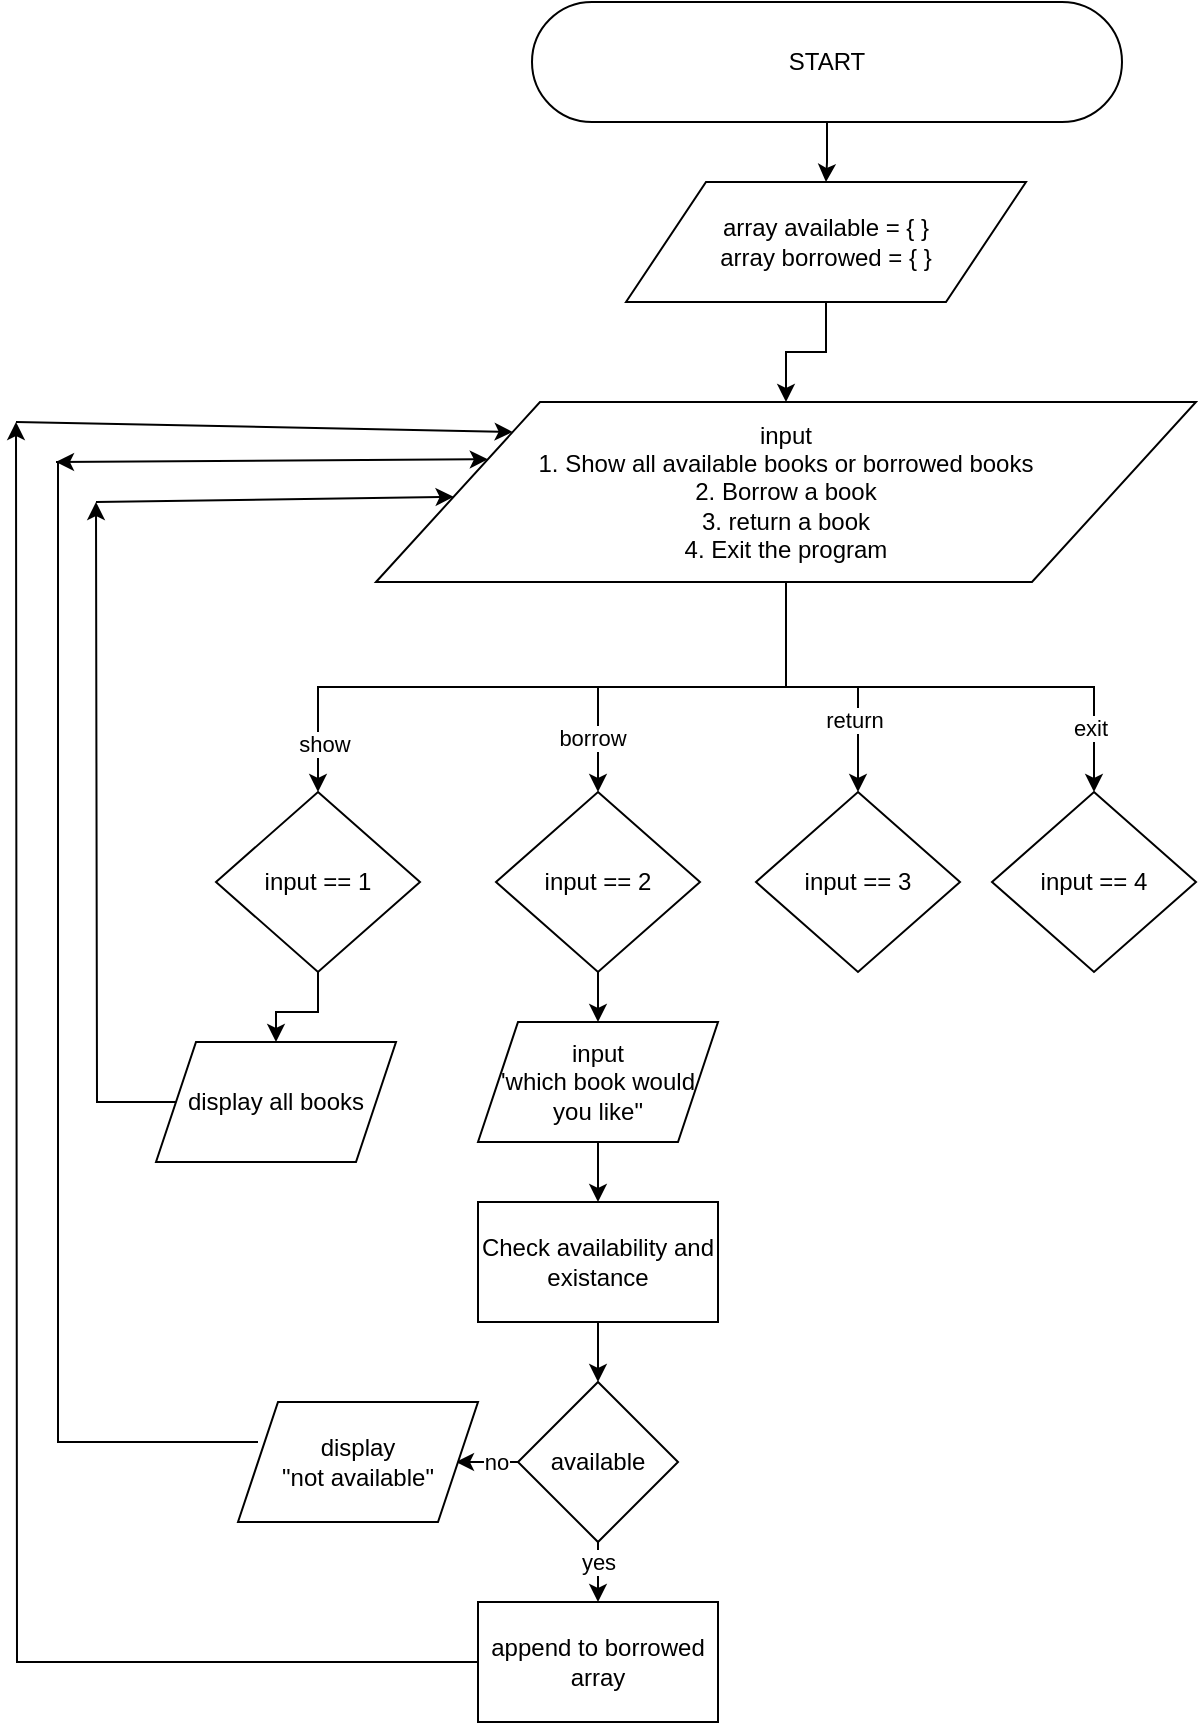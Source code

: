 <mxfile version="24.7.6">
  <diagram name="Page-1" id="DHsa5lvED0M3eIcVC6nB">
    <mxGraphModel dx="882" dy="775" grid="1" gridSize="10" guides="1" tooltips="1" connect="1" arrows="1" fold="1" page="1" pageScale="1" pageWidth="850" pageHeight="1100" math="0" shadow="0">
      <root>
        <mxCell id="0" />
        <mxCell id="1" parent="0" />
        <mxCell id="sJq7fc1-JX0jqCLRet9U-3" value="" style="edgeStyle=orthogonalEdgeStyle;rounded=0;orthogonalLoop=1;jettySize=auto;html=1;" edge="1" parent="1" source="sJq7fc1-JX0jqCLRet9U-1" target="sJq7fc1-JX0jqCLRet9U-2">
          <mxGeometry relative="1" as="geometry" />
        </mxCell>
        <mxCell id="sJq7fc1-JX0jqCLRet9U-1" value="START" style="html=1;dashed=0;whiteSpace=wrap;shape=mxgraph.dfd.start" vertex="1" parent="1">
          <mxGeometry x="278" y="110" width="295" height="60" as="geometry" />
        </mxCell>
        <mxCell id="sJq7fc1-JX0jqCLRet9U-5" value="" style="edgeStyle=orthogonalEdgeStyle;rounded=0;orthogonalLoop=1;jettySize=auto;html=1;" edge="1" parent="1" source="sJq7fc1-JX0jqCLRet9U-2" target="sJq7fc1-JX0jqCLRet9U-4">
          <mxGeometry relative="1" as="geometry" />
        </mxCell>
        <mxCell id="sJq7fc1-JX0jqCLRet9U-2" value="array available = { }&lt;div&gt;array borrowed = { }&lt;/div&gt;" style="shape=parallelogram;perimeter=parallelogramPerimeter;whiteSpace=wrap;html=1;dashed=0;" vertex="1" parent="1">
          <mxGeometry x="325" y="200" width="200" height="60" as="geometry" />
        </mxCell>
        <mxCell id="sJq7fc1-JX0jqCLRet9U-10" value="" style="edgeStyle=orthogonalEdgeStyle;rounded=0;orthogonalLoop=1;jettySize=auto;html=1;" edge="1" parent="1" source="sJq7fc1-JX0jqCLRet9U-4" target="sJq7fc1-JX0jqCLRet9U-8">
          <mxGeometry relative="1" as="geometry" />
        </mxCell>
        <mxCell id="sJq7fc1-JX0jqCLRet9U-16" value="return" style="edgeLabel;html=1;align=center;verticalAlign=middle;resizable=0;points=[];" vertex="1" connectable="0" parent="sJq7fc1-JX0jqCLRet9U-10">
          <mxGeometry x="0.489" y="-2" relative="1" as="geometry">
            <mxPoint as="offset" />
          </mxGeometry>
        </mxCell>
        <mxCell id="sJq7fc1-JX0jqCLRet9U-11" style="edgeStyle=orthogonalEdgeStyle;rounded=0;orthogonalLoop=1;jettySize=auto;html=1;exitX=0.5;exitY=1;exitDx=0;exitDy=0;entryX=0.5;entryY=0;entryDx=0;entryDy=0;" edge="1" parent="1" source="sJq7fc1-JX0jqCLRet9U-4" target="sJq7fc1-JX0jqCLRet9U-7">
          <mxGeometry relative="1" as="geometry" />
        </mxCell>
        <mxCell id="sJq7fc1-JX0jqCLRet9U-15" value="borrow" style="edgeLabel;html=1;align=center;verticalAlign=middle;resizable=0;points=[];" vertex="1" connectable="0" parent="sJq7fc1-JX0jqCLRet9U-11">
          <mxGeometry x="0.729" y="-3" relative="1" as="geometry">
            <mxPoint as="offset" />
          </mxGeometry>
        </mxCell>
        <mxCell id="sJq7fc1-JX0jqCLRet9U-12" style="edgeStyle=orthogonalEdgeStyle;rounded=0;orthogonalLoop=1;jettySize=auto;html=1;exitX=0.5;exitY=1;exitDx=0;exitDy=0;entryX=0.5;entryY=0;entryDx=0;entryDy=0;" edge="1" parent="1" source="sJq7fc1-JX0jqCLRet9U-4" target="sJq7fc1-JX0jqCLRet9U-6">
          <mxGeometry relative="1" as="geometry" />
        </mxCell>
        <mxCell id="sJq7fc1-JX0jqCLRet9U-14" value="show" style="edgeLabel;html=1;align=center;verticalAlign=middle;resizable=0;points=[];" vertex="1" connectable="0" parent="sJq7fc1-JX0jqCLRet9U-12">
          <mxGeometry x="0.858" y="3" relative="1" as="geometry">
            <mxPoint as="offset" />
          </mxGeometry>
        </mxCell>
        <mxCell id="sJq7fc1-JX0jqCLRet9U-13" style="edgeStyle=orthogonalEdgeStyle;rounded=0;orthogonalLoop=1;jettySize=auto;html=1;exitX=0.5;exitY=1;exitDx=0;exitDy=0;entryX=0.5;entryY=0;entryDx=0;entryDy=0;" edge="1" parent="1" source="sJq7fc1-JX0jqCLRet9U-4" target="sJq7fc1-JX0jqCLRet9U-9">
          <mxGeometry relative="1" as="geometry" />
        </mxCell>
        <mxCell id="sJq7fc1-JX0jqCLRet9U-17" value="exit" style="edgeLabel;html=1;align=center;verticalAlign=middle;resizable=0;points=[];" vertex="1" connectable="0" parent="sJq7fc1-JX0jqCLRet9U-13">
          <mxGeometry x="0.753" y="-2" relative="1" as="geometry">
            <mxPoint as="offset" />
          </mxGeometry>
        </mxCell>
        <mxCell id="sJq7fc1-JX0jqCLRet9U-4" value="input&lt;div&gt;1. Show all available books or borrowed books&lt;/div&gt;&lt;div&gt;2. Borrow a book&lt;/div&gt;&lt;div&gt;3. return a book&lt;/div&gt;&lt;div&gt;4. Exit the program&lt;/div&gt;" style="shape=parallelogram;perimeter=parallelogramPerimeter;whiteSpace=wrap;html=1;dashed=0;" vertex="1" parent="1">
          <mxGeometry x="200" y="310" width="410" height="90" as="geometry" />
        </mxCell>
        <mxCell id="sJq7fc1-JX0jqCLRet9U-20" value="" style="edgeStyle=orthogonalEdgeStyle;rounded=0;orthogonalLoop=1;jettySize=auto;html=1;" edge="1" parent="1" source="sJq7fc1-JX0jqCLRet9U-6" target="sJq7fc1-JX0jqCLRet9U-19">
          <mxGeometry relative="1" as="geometry" />
        </mxCell>
        <mxCell id="sJq7fc1-JX0jqCLRet9U-6" value="input == 1" style="shape=rhombus;html=1;dashed=0;whiteSpace=wrap;perimeter=rhombusPerimeter;" vertex="1" parent="1">
          <mxGeometry x="120" y="505" width="102" height="90" as="geometry" />
        </mxCell>
        <mxCell id="sJq7fc1-JX0jqCLRet9U-22" value="" style="edgeStyle=orthogonalEdgeStyle;rounded=0;orthogonalLoop=1;jettySize=auto;html=1;" edge="1" parent="1" source="sJq7fc1-JX0jqCLRet9U-7" target="sJq7fc1-JX0jqCLRet9U-21">
          <mxGeometry relative="1" as="geometry" />
        </mxCell>
        <mxCell id="sJq7fc1-JX0jqCLRet9U-7" value="input == 2" style="shape=rhombus;html=1;dashed=0;whiteSpace=wrap;perimeter=rhombusPerimeter;" vertex="1" parent="1">
          <mxGeometry x="260" y="505" width="102" height="90" as="geometry" />
        </mxCell>
        <mxCell id="sJq7fc1-JX0jqCLRet9U-8" value="input == 3" style="shape=rhombus;html=1;dashed=0;whiteSpace=wrap;perimeter=rhombusPerimeter;" vertex="1" parent="1">
          <mxGeometry x="390" y="505" width="102" height="90" as="geometry" />
        </mxCell>
        <mxCell id="sJq7fc1-JX0jqCLRet9U-9" value="input == 4" style="shape=rhombus;html=1;dashed=0;whiteSpace=wrap;perimeter=rhombusPerimeter;" vertex="1" parent="1">
          <mxGeometry x="508" y="505" width="102" height="90" as="geometry" />
        </mxCell>
        <mxCell id="sJq7fc1-JX0jqCLRet9U-37" style="edgeStyle=orthogonalEdgeStyle;rounded=0;orthogonalLoop=1;jettySize=auto;html=1;exitX=0;exitY=0.5;exitDx=0;exitDy=0;" edge="1" parent="1" source="sJq7fc1-JX0jqCLRet9U-19">
          <mxGeometry relative="1" as="geometry">
            <mxPoint x="60" y="360" as="targetPoint" />
          </mxGeometry>
        </mxCell>
        <mxCell id="sJq7fc1-JX0jqCLRet9U-19" value="display all books" style="shape=parallelogram;perimeter=parallelogramPerimeter;whiteSpace=wrap;html=1;fixedSize=1;dashed=0;" vertex="1" parent="1">
          <mxGeometry x="90" y="630" width="120" height="60" as="geometry" />
        </mxCell>
        <mxCell id="sJq7fc1-JX0jqCLRet9U-24" value="" style="edgeStyle=orthogonalEdgeStyle;rounded=0;orthogonalLoop=1;jettySize=auto;html=1;" edge="1" parent="1" source="sJq7fc1-JX0jqCLRet9U-21" target="sJq7fc1-JX0jqCLRet9U-23">
          <mxGeometry relative="1" as="geometry" />
        </mxCell>
        <mxCell id="sJq7fc1-JX0jqCLRet9U-21" value="input&lt;div&gt;&#39;which book would you like&quot;&lt;/div&gt;" style="shape=parallelogram;perimeter=parallelogramPerimeter;whiteSpace=wrap;html=1;fixedSize=1;dashed=0;" vertex="1" parent="1">
          <mxGeometry x="251" y="620" width="120" height="60" as="geometry" />
        </mxCell>
        <mxCell id="sJq7fc1-JX0jqCLRet9U-26" value="" style="edgeStyle=orthogonalEdgeStyle;rounded=0;orthogonalLoop=1;jettySize=auto;html=1;" edge="1" parent="1" source="sJq7fc1-JX0jqCLRet9U-23" target="sJq7fc1-JX0jqCLRet9U-25">
          <mxGeometry relative="1" as="geometry" />
        </mxCell>
        <mxCell id="sJq7fc1-JX0jqCLRet9U-23" value="Check availability and existance" style="whiteSpace=wrap;html=1;dashed=0;" vertex="1" parent="1">
          <mxGeometry x="251" y="710" width="120" height="60" as="geometry" />
        </mxCell>
        <mxCell id="sJq7fc1-JX0jqCLRet9U-31" value="" style="edgeStyle=orthogonalEdgeStyle;rounded=0;orthogonalLoop=1;jettySize=auto;html=1;" edge="1" parent="1" source="sJq7fc1-JX0jqCLRet9U-25">
          <mxGeometry relative="1" as="geometry">
            <mxPoint x="240" y="840" as="targetPoint" />
          </mxGeometry>
        </mxCell>
        <mxCell id="sJq7fc1-JX0jqCLRet9U-32" value="no" style="edgeLabel;html=1;align=center;verticalAlign=middle;resizable=0;points=[];" vertex="1" connectable="0" parent="sJq7fc1-JX0jqCLRet9U-31">
          <mxGeometry x="-0.592" y="2" relative="1" as="geometry">
            <mxPoint x="-5" y="-2" as="offset" />
          </mxGeometry>
        </mxCell>
        <mxCell id="sJq7fc1-JX0jqCLRet9U-25" value="available" style="rhombus;whiteSpace=wrap;html=1;dashed=0;" vertex="1" parent="1">
          <mxGeometry x="271" y="800" width="80" height="80" as="geometry" />
        </mxCell>
        <mxCell id="sJq7fc1-JX0jqCLRet9U-35" style="edgeStyle=orthogonalEdgeStyle;rounded=0;orthogonalLoop=1;jettySize=auto;html=1;exitX=0;exitY=0.5;exitDx=0;exitDy=0;" edge="1" parent="1">
          <mxGeometry relative="1" as="geometry">
            <mxPoint x="40" y="340" as="targetPoint" />
            <mxPoint x="141" y="830" as="sourcePoint" />
            <Array as="points">
              <mxPoint x="41" y="830" />
            </Array>
          </mxGeometry>
        </mxCell>
        <mxCell id="sJq7fc1-JX0jqCLRet9U-34" value="display&lt;div&gt;&quot;not available&quot;&lt;/div&gt;" style="shape=parallelogram;perimeter=parallelogramPerimeter;whiteSpace=wrap;html=1;fixedSize=1;dashed=0;" vertex="1" parent="1">
          <mxGeometry x="131" y="810" width="120" height="60" as="geometry" />
        </mxCell>
        <mxCell id="sJq7fc1-JX0jqCLRet9U-36" value="" style="endArrow=classic;html=1;rounded=0;entryX=0;entryY=0.25;entryDx=0;entryDy=0;" edge="1" parent="1" target="sJq7fc1-JX0jqCLRet9U-4">
          <mxGeometry width="50" height="50" relative="1" as="geometry">
            <mxPoint x="40" y="340" as="sourcePoint" />
            <mxPoint x="480" y="410" as="targetPoint" />
          </mxGeometry>
        </mxCell>
        <mxCell id="sJq7fc1-JX0jqCLRet9U-38" value="" style="endArrow=classic;html=1;rounded=0;" edge="1" parent="1" target="sJq7fc1-JX0jqCLRet9U-4">
          <mxGeometry width="50" height="50" relative="1" as="geometry">
            <mxPoint x="60" y="360" as="sourcePoint" />
            <mxPoint x="480" y="610" as="targetPoint" />
          </mxGeometry>
        </mxCell>
        <mxCell id="sJq7fc1-JX0jqCLRet9U-40" value="" style="edgeStyle=orthogonalEdgeStyle;rounded=0;orthogonalLoop=1;jettySize=auto;html=1;" edge="1" parent="1" source="sJq7fc1-JX0jqCLRet9U-25" target="sJq7fc1-JX0jqCLRet9U-33">
          <mxGeometry relative="1" as="geometry">
            <mxPoint x="311" y="880" as="sourcePoint" />
            <mxPoint x="311" y="970" as="targetPoint" />
          </mxGeometry>
        </mxCell>
        <mxCell id="sJq7fc1-JX0jqCLRet9U-41" value="yes" style="edgeLabel;html=1;align=center;verticalAlign=middle;resizable=0;points=[];" vertex="1" connectable="0" parent="sJq7fc1-JX0jqCLRet9U-40">
          <mxGeometry x="-0.022" y="2" relative="1" as="geometry">
            <mxPoint x="2" y="-6" as="offset" />
          </mxGeometry>
        </mxCell>
        <mxCell id="sJq7fc1-JX0jqCLRet9U-42" style="edgeStyle=orthogonalEdgeStyle;rounded=0;orthogonalLoop=1;jettySize=auto;html=1;exitX=0;exitY=0.5;exitDx=0;exitDy=0;" edge="1" parent="1" source="sJq7fc1-JX0jqCLRet9U-33">
          <mxGeometry relative="1" as="geometry">
            <mxPoint x="20" y="320" as="targetPoint" />
          </mxGeometry>
        </mxCell>
        <mxCell id="sJq7fc1-JX0jqCLRet9U-33" value="append to borrowed array" style="whiteSpace=wrap;html=1;dashed=0;" vertex="1" parent="1">
          <mxGeometry x="251" y="910" width="120" height="60" as="geometry" />
        </mxCell>
        <mxCell id="sJq7fc1-JX0jqCLRet9U-44" value="" style="endArrow=classic;html=1;rounded=0;entryX=0;entryY=0;entryDx=0;entryDy=0;" edge="1" parent="1" target="sJq7fc1-JX0jqCLRet9U-4">
          <mxGeometry width="50" height="50" relative="1" as="geometry">
            <mxPoint x="20" y="320" as="sourcePoint" />
            <mxPoint x="70" y="270" as="targetPoint" />
          </mxGeometry>
        </mxCell>
      </root>
    </mxGraphModel>
  </diagram>
</mxfile>
